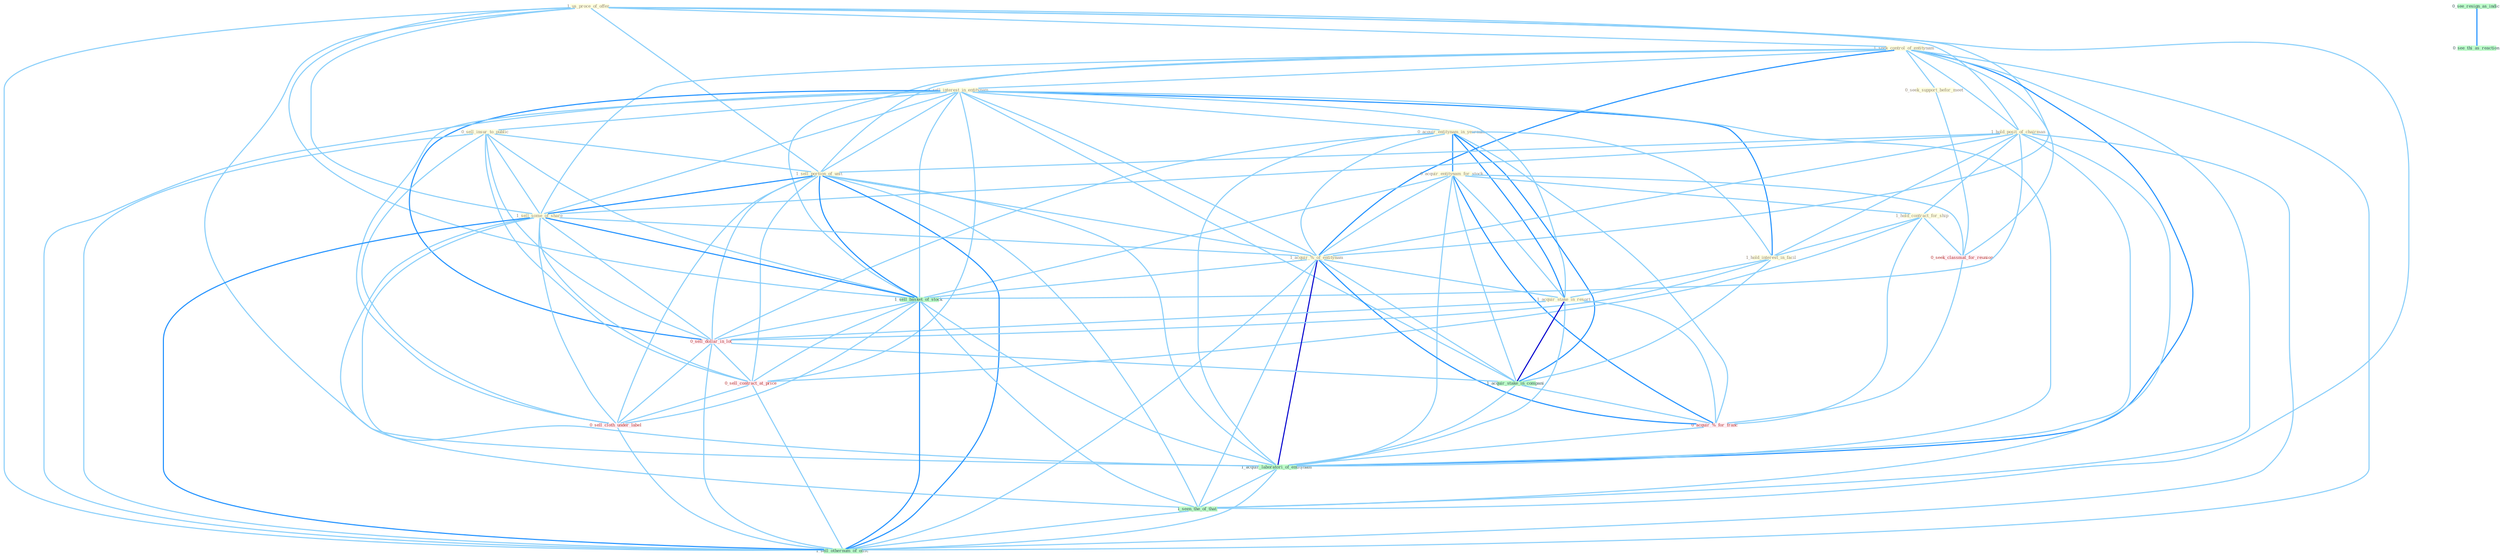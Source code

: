 Graph G{ 
    node
    [shape=polygon,style=filled,width=.5,height=.06,color="#BDFCC9",fixedsize=true,fontsize=4,
    fontcolor="#2f4f4f"];
    {node
    [color="#ffffe0", fontcolor="#8b7d6b"] "1_us_proce_of_offer " "1_seek_control_of_entitynam " "1_sell_interest_in_entitynam " "0_seek_support_befor_meet " "0_acquir_entitynam_in_yearnum " "0_sell_insur_to_public " "1_hold_posit_of_chairman " "0_acquir_entitynam_for_stock " "1_sell_portion_of_unit " "1_hold_contract_for_ship " "1_sell_some_of_share " "1_acquir_%_of_entitynam " "1_hold_interest_in_facil " "1_acquir_stake_in_resort "}
{node [color="#fff0f5", fontcolor="#b22222"] "0_seek_classmat_for_reunion " "0_sell_dollar_in_lot " "0_acquir_%_for_franc " "0_sell_contract_at_price " "0_sell_cloth_under_label "}
edge [color="#B0E2FF"];

	"1_us_proce_of_offer " -- "1_seek_control_of_entitynam " [w="1", color="#87cefa" ];
	"1_us_proce_of_offer " -- "1_hold_posit_of_chairman " [w="1", color="#87cefa" ];
	"1_us_proce_of_offer " -- "1_sell_portion_of_unit " [w="1", color="#87cefa" ];
	"1_us_proce_of_offer " -- "1_sell_some_of_share " [w="1", color="#87cefa" ];
	"1_us_proce_of_offer " -- "1_acquir_%_of_entitynam " [w="1", color="#87cefa" ];
	"1_us_proce_of_offer " -- "1_sell_basket_of_stock " [w="1", color="#87cefa" ];
	"1_us_proce_of_offer " -- "1_acquir_laboratori_of_entitynam " [w="1", color="#87cefa" ];
	"1_us_proce_of_offer " -- "1_seen_the_of_that " [w="1", color="#87cefa" ];
	"1_us_proce_of_offer " -- "1_sell_othernum_of_offic " [w="1", color="#87cefa" ];
	"1_seek_control_of_entitynam " -- "1_sell_interest_in_entitynam " [w="1", color="#87cefa" ];
	"1_seek_control_of_entitynam " -- "0_seek_support_befor_meet " [w="1", color="#87cefa" ];
	"1_seek_control_of_entitynam " -- "1_hold_posit_of_chairman " [w="1", color="#87cefa" ];
	"1_seek_control_of_entitynam " -- "1_sell_portion_of_unit " [w="1", color="#87cefa" ];
	"1_seek_control_of_entitynam " -- "1_sell_some_of_share " [w="1", color="#87cefa" ];
	"1_seek_control_of_entitynam " -- "1_acquir_%_of_entitynam " [w="2", color="#1e90ff" , len=0.8];
	"1_seek_control_of_entitynam " -- "0_seek_classmat_for_reunion " [w="1", color="#87cefa" ];
	"1_seek_control_of_entitynam " -- "1_sell_basket_of_stock " [w="1", color="#87cefa" ];
	"1_seek_control_of_entitynam " -- "1_acquir_laboratori_of_entitynam " [w="2", color="#1e90ff" , len=0.8];
	"1_seek_control_of_entitynam " -- "1_seen_the_of_that " [w="1", color="#87cefa" ];
	"1_seek_control_of_entitynam " -- "1_sell_othernum_of_offic " [w="1", color="#87cefa" ];
	"1_sell_interest_in_entitynam " -- "0_acquir_entitynam_in_yearnum " [w="1", color="#87cefa" ];
	"1_sell_interest_in_entitynam " -- "0_sell_insur_to_public " [w="1", color="#87cefa" ];
	"1_sell_interest_in_entitynam " -- "1_sell_portion_of_unit " [w="1", color="#87cefa" ];
	"1_sell_interest_in_entitynam " -- "1_sell_some_of_share " [w="1", color="#87cefa" ];
	"1_sell_interest_in_entitynam " -- "1_acquir_%_of_entitynam " [w="1", color="#87cefa" ];
	"1_sell_interest_in_entitynam " -- "1_hold_interest_in_facil " [w="2", color="#1e90ff" , len=0.8];
	"1_sell_interest_in_entitynam " -- "1_acquir_stake_in_resort " [w="1", color="#87cefa" ];
	"1_sell_interest_in_entitynam " -- "1_sell_basket_of_stock " [w="1", color="#87cefa" ];
	"1_sell_interest_in_entitynam " -- "0_sell_dollar_in_lot " [w="2", color="#1e90ff" , len=0.8];
	"1_sell_interest_in_entitynam " -- "1_acquir_stake_in_compani " [w="1", color="#87cefa" ];
	"1_sell_interest_in_entitynam " -- "0_sell_contract_at_price " [w="1", color="#87cefa" ];
	"1_sell_interest_in_entitynam " -- "1_acquir_laboratori_of_entitynam " [w="1", color="#87cefa" ];
	"1_sell_interest_in_entitynam " -- "0_sell_cloth_under_label " [w="1", color="#87cefa" ];
	"1_sell_interest_in_entitynam " -- "1_sell_othernum_of_offic " [w="1", color="#87cefa" ];
	"0_seek_support_befor_meet " -- "0_seek_classmat_for_reunion " [w="1", color="#87cefa" ];
	"0_acquir_entitynam_in_yearnum " -- "0_acquir_entitynam_for_stock " [w="2", color="#1e90ff" , len=0.8];
	"0_acquir_entitynam_in_yearnum " -- "1_acquir_%_of_entitynam " [w="1", color="#87cefa" ];
	"0_acquir_entitynam_in_yearnum " -- "1_hold_interest_in_facil " [w="1", color="#87cefa" ];
	"0_acquir_entitynam_in_yearnum " -- "1_acquir_stake_in_resort " [w="2", color="#1e90ff" , len=0.8];
	"0_acquir_entitynam_in_yearnum " -- "0_sell_dollar_in_lot " [w="1", color="#87cefa" ];
	"0_acquir_entitynam_in_yearnum " -- "1_acquir_stake_in_compani " [w="2", color="#1e90ff" , len=0.8];
	"0_acquir_entitynam_in_yearnum " -- "0_acquir_%_for_franc " [w="1", color="#87cefa" ];
	"0_acquir_entitynam_in_yearnum " -- "1_acquir_laboratori_of_entitynam " [w="1", color="#87cefa" ];
	"0_sell_insur_to_public " -- "1_sell_portion_of_unit " [w="1", color="#87cefa" ];
	"0_sell_insur_to_public " -- "1_sell_some_of_share " [w="1", color="#87cefa" ];
	"0_sell_insur_to_public " -- "1_sell_basket_of_stock " [w="1", color="#87cefa" ];
	"0_sell_insur_to_public " -- "0_sell_dollar_in_lot " [w="1", color="#87cefa" ];
	"0_sell_insur_to_public " -- "0_sell_contract_at_price " [w="1", color="#87cefa" ];
	"0_sell_insur_to_public " -- "0_sell_cloth_under_label " [w="1", color="#87cefa" ];
	"0_sell_insur_to_public " -- "1_sell_othernum_of_offic " [w="1", color="#87cefa" ];
	"1_hold_posit_of_chairman " -- "1_sell_portion_of_unit " [w="1", color="#87cefa" ];
	"1_hold_posit_of_chairman " -- "1_hold_contract_for_ship " [w="1", color="#87cefa" ];
	"1_hold_posit_of_chairman " -- "1_sell_some_of_share " [w="1", color="#87cefa" ];
	"1_hold_posit_of_chairman " -- "1_acquir_%_of_entitynam " [w="1", color="#87cefa" ];
	"1_hold_posit_of_chairman " -- "1_hold_interest_in_facil " [w="1", color="#87cefa" ];
	"1_hold_posit_of_chairman " -- "1_sell_basket_of_stock " [w="1", color="#87cefa" ];
	"1_hold_posit_of_chairman " -- "1_acquir_laboratori_of_entitynam " [w="1", color="#87cefa" ];
	"1_hold_posit_of_chairman " -- "1_seen_the_of_that " [w="1", color="#87cefa" ];
	"1_hold_posit_of_chairman " -- "1_sell_othernum_of_offic " [w="1", color="#87cefa" ];
	"0_acquir_entitynam_for_stock " -- "1_hold_contract_for_ship " [w="1", color="#87cefa" ];
	"0_acquir_entitynam_for_stock " -- "1_acquir_%_of_entitynam " [w="1", color="#87cefa" ];
	"0_acquir_entitynam_for_stock " -- "1_acquir_stake_in_resort " [w="1", color="#87cefa" ];
	"0_acquir_entitynam_for_stock " -- "0_seek_classmat_for_reunion " [w="1", color="#87cefa" ];
	"0_acquir_entitynam_for_stock " -- "1_sell_basket_of_stock " [w="1", color="#87cefa" ];
	"0_acquir_entitynam_for_stock " -- "1_acquir_stake_in_compani " [w="1", color="#87cefa" ];
	"0_acquir_entitynam_for_stock " -- "0_acquir_%_for_franc " [w="2", color="#1e90ff" , len=0.8];
	"0_acquir_entitynam_for_stock " -- "1_acquir_laboratori_of_entitynam " [w="1", color="#87cefa" ];
	"1_sell_portion_of_unit " -- "1_sell_some_of_share " [w="2", color="#1e90ff" , len=0.8];
	"1_sell_portion_of_unit " -- "1_acquir_%_of_entitynam " [w="1", color="#87cefa" ];
	"1_sell_portion_of_unit " -- "1_sell_basket_of_stock " [w="2", color="#1e90ff" , len=0.8];
	"1_sell_portion_of_unit " -- "0_sell_dollar_in_lot " [w="1", color="#87cefa" ];
	"1_sell_portion_of_unit " -- "0_sell_contract_at_price " [w="1", color="#87cefa" ];
	"1_sell_portion_of_unit " -- "1_acquir_laboratori_of_entitynam " [w="1", color="#87cefa" ];
	"1_sell_portion_of_unit " -- "0_sell_cloth_under_label " [w="1", color="#87cefa" ];
	"1_sell_portion_of_unit " -- "1_seen_the_of_that " [w="1", color="#87cefa" ];
	"1_sell_portion_of_unit " -- "1_sell_othernum_of_offic " [w="2", color="#1e90ff" , len=0.8];
	"1_hold_contract_for_ship " -- "1_hold_interest_in_facil " [w="1", color="#87cefa" ];
	"1_hold_contract_for_ship " -- "0_seek_classmat_for_reunion " [w="1", color="#87cefa" ];
	"1_hold_contract_for_ship " -- "0_acquir_%_for_franc " [w="1", color="#87cefa" ];
	"1_hold_contract_for_ship " -- "0_sell_contract_at_price " [w="1", color="#87cefa" ];
	"1_sell_some_of_share " -- "1_acquir_%_of_entitynam " [w="1", color="#87cefa" ];
	"1_sell_some_of_share " -- "1_sell_basket_of_stock " [w="2", color="#1e90ff" , len=0.8];
	"1_sell_some_of_share " -- "0_sell_dollar_in_lot " [w="1", color="#87cefa" ];
	"1_sell_some_of_share " -- "0_sell_contract_at_price " [w="1", color="#87cefa" ];
	"1_sell_some_of_share " -- "1_acquir_laboratori_of_entitynam " [w="1", color="#87cefa" ];
	"1_sell_some_of_share " -- "0_sell_cloth_under_label " [w="1", color="#87cefa" ];
	"1_sell_some_of_share " -- "1_seen_the_of_that " [w="1", color="#87cefa" ];
	"1_sell_some_of_share " -- "1_sell_othernum_of_offic " [w="2", color="#1e90ff" , len=0.8];
	"1_acquir_%_of_entitynam " -- "1_acquir_stake_in_resort " [w="1", color="#87cefa" ];
	"1_acquir_%_of_entitynam " -- "1_sell_basket_of_stock " [w="1", color="#87cefa" ];
	"1_acquir_%_of_entitynam " -- "1_acquir_stake_in_compani " [w="1", color="#87cefa" ];
	"1_acquir_%_of_entitynam " -- "0_acquir_%_for_franc " [w="2", color="#1e90ff" , len=0.8];
	"1_acquir_%_of_entitynam " -- "1_acquir_laboratori_of_entitynam " [w="3", color="#0000cd" , len=0.6];
	"1_acquir_%_of_entitynam " -- "1_seen_the_of_that " [w="1", color="#87cefa" ];
	"1_acquir_%_of_entitynam " -- "1_sell_othernum_of_offic " [w="1", color="#87cefa" ];
	"1_hold_interest_in_facil " -- "1_acquir_stake_in_resort " [w="1", color="#87cefa" ];
	"1_hold_interest_in_facil " -- "0_sell_dollar_in_lot " [w="1", color="#87cefa" ];
	"1_hold_interest_in_facil " -- "1_acquir_stake_in_compani " [w="1", color="#87cefa" ];
	"1_acquir_stake_in_resort " -- "0_sell_dollar_in_lot " [w="1", color="#87cefa" ];
	"1_acquir_stake_in_resort " -- "1_acquir_stake_in_compani " [w="3", color="#0000cd" , len=0.6];
	"1_acquir_stake_in_resort " -- "0_acquir_%_for_franc " [w="1", color="#87cefa" ];
	"1_acquir_stake_in_resort " -- "1_acquir_laboratori_of_entitynam " [w="1", color="#87cefa" ];
	"0_seek_classmat_for_reunion " -- "0_acquir_%_for_franc " [w="1", color="#87cefa" ];
	"1_sell_basket_of_stock " -- "0_sell_dollar_in_lot " [w="1", color="#87cefa" ];
	"1_sell_basket_of_stock " -- "0_sell_contract_at_price " [w="1", color="#87cefa" ];
	"1_sell_basket_of_stock " -- "1_acquir_laboratori_of_entitynam " [w="1", color="#87cefa" ];
	"1_sell_basket_of_stock " -- "0_sell_cloth_under_label " [w="1", color="#87cefa" ];
	"1_sell_basket_of_stock " -- "1_seen_the_of_that " [w="1", color="#87cefa" ];
	"1_sell_basket_of_stock " -- "1_sell_othernum_of_offic " [w="2", color="#1e90ff" , len=0.8];
	"0_sell_dollar_in_lot " -- "1_acquir_stake_in_compani " [w="1", color="#87cefa" ];
	"0_sell_dollar_in_lot " -- "0_sell_contract_at_price " [w="1", color="#87cefa" ];
	"0_sell_dollar_in_lot " -- "0_sell_cloth_under_label " [w="1", color="#87cefa" ];
	"0_sell_dollar_in_lot " -- "1_sell_othernum_of_offic " [w="1", color="#87cefa" ];
	"0_see_resign_as_indic " -- "0_see_thi_as_reaction " [w="2", color="#1e90ff" , len=0.8];
	"1_acquir_stake_in_compani " -- "0_acquir_%_for_franc " [w="1", color="#87cefa" ];
	"1_acquir_stake_in_compani " -- "1_acquir_laboratori_of_entitynam " [w="1", color="#87cefa" ];
	"0_acquir_%_for_franc " -- "1_acquir_laboratori_of_entitynam " [w="1", color="#87cefa" ];
	"0_sell_contract_at_price " -- "0_sell_cloth_under_label " [w="1", color="#87cefa" ];
	"0_sell_contract_at_price " -- "1_sell_othernum_of_offic " [w="1", color="#87cefa" ];
	"1_acquir_laboratori_of_entitynam " -- "1_seen_the_of_that " [w="1", color="#87cefa" ];
	"1_acquir_laboratori_of_entitynam " -- "1_sell_othernum_of_offic " [w="1", color="#87cefa" ];
	"0_sell_cloth_under_label " -- "1_sell_othernum_of_offic " [w="1", color="#87cefa" ];
	"1_seen_the_of_that " -- "1_sell_othernum_of_offic " [w="1", color="#87cefa" ];
}